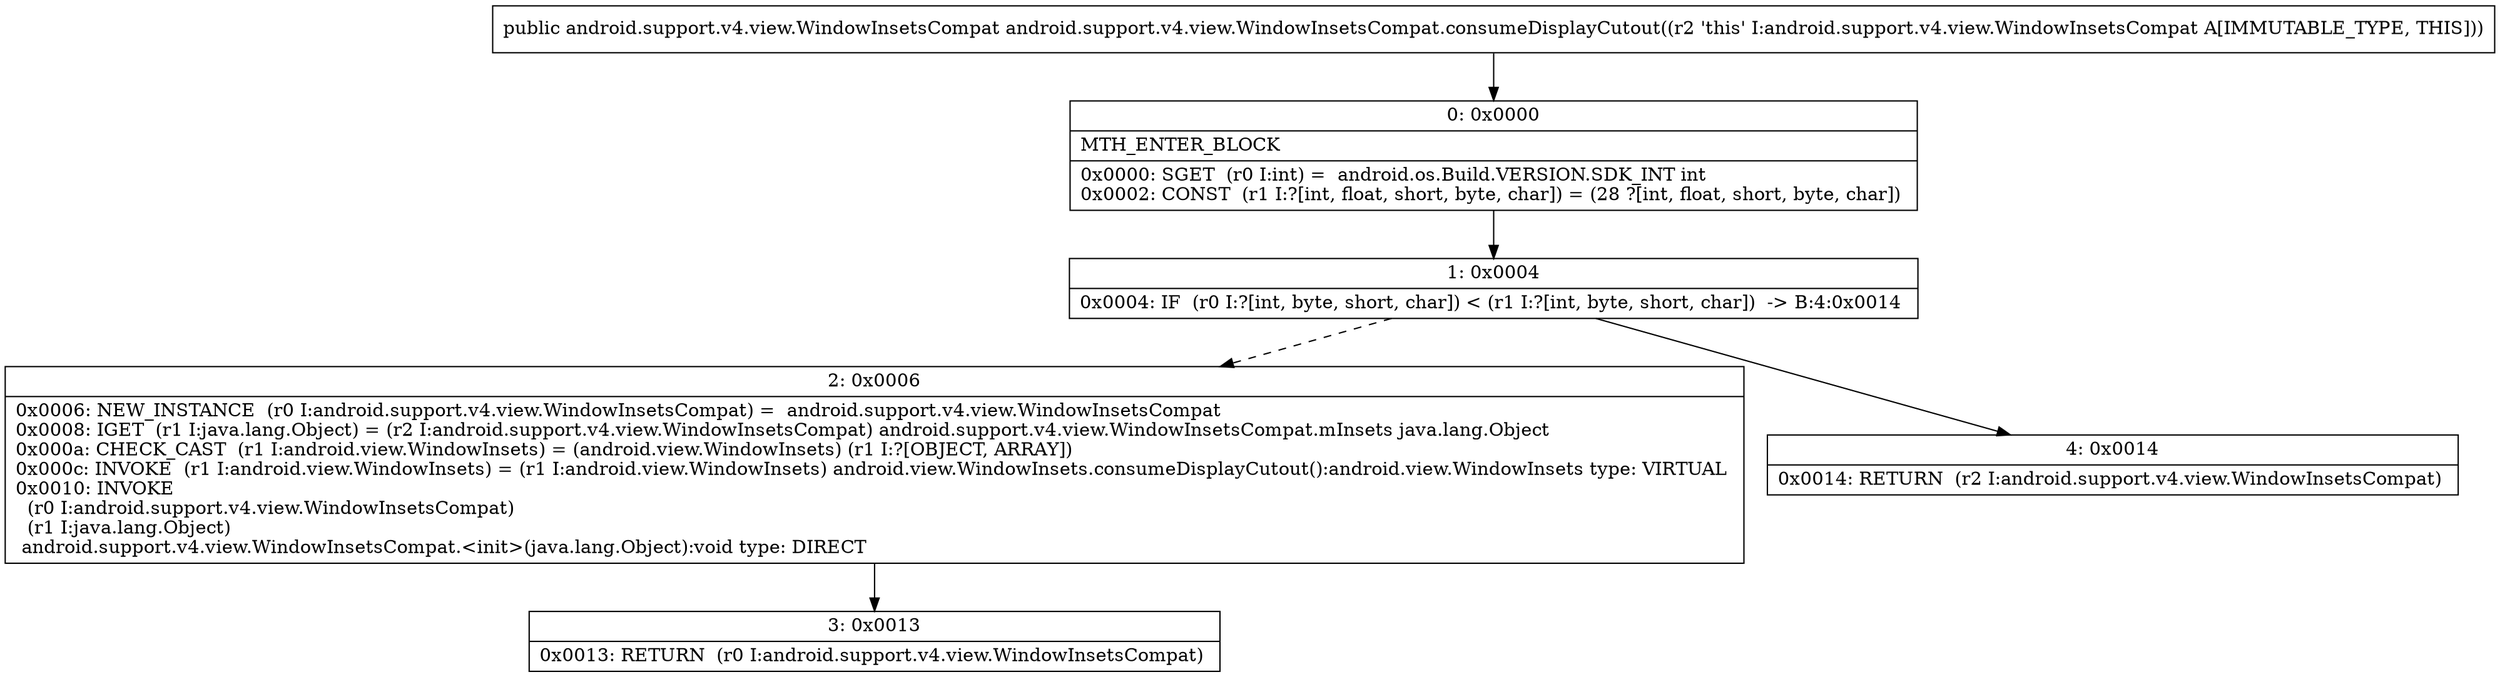 digraph "CFG forandroid.support.v4.view.WindowInsetsCompat.consumeDisplayCutout()Landroid\/support\/v4\/view\/WindowInsetsCompat;" {
Node_0 [shape=record,label="{0\:\ 0x0000|MTH_ENTER_BLOCK\l|0x0000: SGET  (r0 I:int) =  android.os.Build.VERSION.SDK_INT int \l0x0002: CONST  (r1 I:?[int, float, short, byte, char]) = (28 ?[int, float, short, byte, char]) \l}"];
Node_1 [shape=record,label="{1\:\ 0x0004|0x0004: IF  (r0 I:?[int, byte, short, char]) \< (r1 I:?[int, byte, short, char])  \-\> B:4:0x0014 \l}"];
Node_2 [shape=record,label="{2\:\ 0x0006|0x0006: NEW_INSTANCE  (r0 I:android.support.v4.view.WindowInsetsCompat) =  android.support.v4.view.WindowInsetsCompat \l0x0008: IGET  (r1 I:java.lang.Object) = (r2 I:android.support.v4.view.WindowInsetsCompat) android.support.v4.view.WindowInsetsCompat.mInsets java.lang.Object \l0x000a: CHECK_CAST  (r1 I:android.view.WindowInsets) = (android.view.WindowInsets) (r1 I:?[OBJECT, ARRAY]) \l0x000c: INVOKE  (r1 I:android.view.WindowInsets) = (r1 I:android.view.WindowInsets) android.view.WindowInsets.consumeDisplayCutout():android.view.WindowInsets type: VIRTUAL \l0x0010: INVOKE  \l  (r0 I:android.support.v4.view.WindowInsetsCompat)\l  (r1 I:java.lang.Object)\l android.support.v4.view.WindowInsetsCompat.\<init\>(java.lang.Object):void type: DIRECT \l}"];
Node_3 [shape=record,label="{3\:\ 0x0013|0x0013: RETURN  (r0 I:android.support.v4.view.WindowInsetsCompat) \l}"];
Node_4 [shape=record,label="{4\:\ 0x0014|0x0014: RETURN  (r2 I:android.support.v4.view.WindowInsetsCompat) \l}"];
MethodNode[shape=record,label="{public android.support.v4.view.WindowInsetsCompat android.support.v4.view.WindowInsetsCompat.consumeDisplayCutout((r2 'this' I:android.support.v4.view.WindowInsetsCompat A[IMMUTABLE_TYPE, THIS])) }"];
MethodNode -> Node_0;
Node_0 -> Node_1;
Node_1 -> Node_2[style=dashed];
Node_1 -> Node_4;
Node_2 -> Node_3;
}

